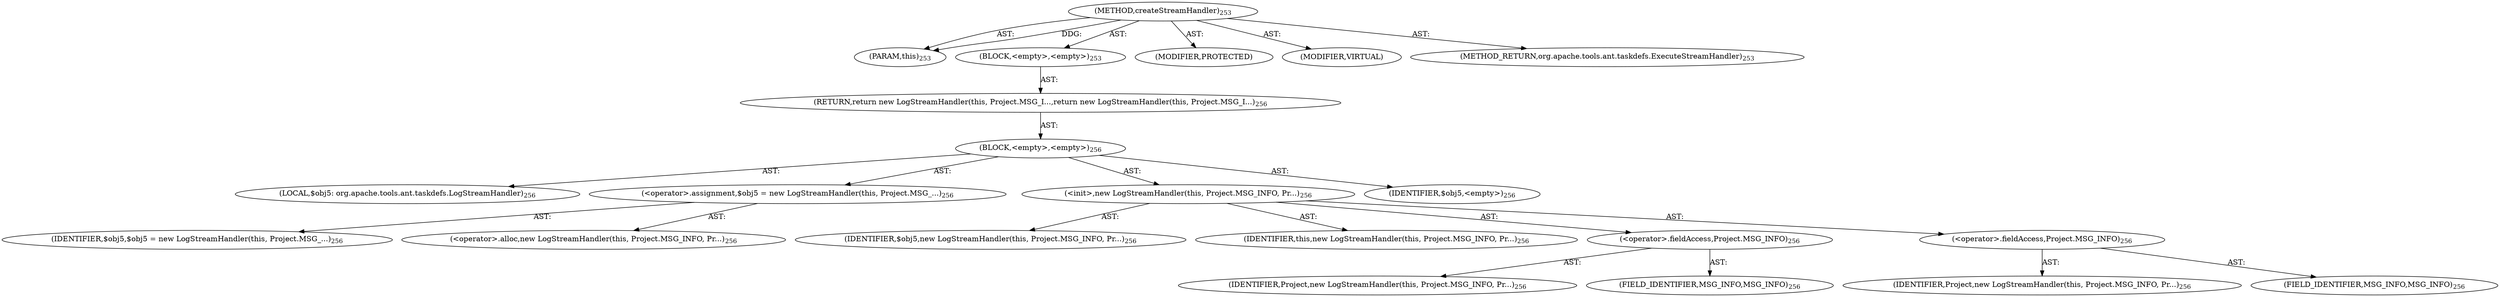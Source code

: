 digraph "createStreamHandler" {  
"111669149706" [label = <(METHOD,createStreamHandler)<SUB>253</SUB>> ]
"115964116998" [label = <(PARAM,this)<SUB>253</SUB>> ]
"25769803809" [label = <(BLOCK,&lt;empty&gt;,&lt;empty&gt;)<SUB>253</SUB>> ]
"146028888066" [label = <(RETURN,return new LogStreamHandler(this, Project.MSG_I...,return new LogStreamHandler(this, Project.MSG_I...)<SUB>256</SUB>> ]
"25769803810" [label = <(BLOCK,&lt;empty&gt;,&lt;empty&gt;)<SUB>256</SUB>> ]
"94489280520" [label = <(LOCAL,$obj5: org.apache.tools.ant.taskdefs.LogStreamHandler)<SUB>256</SUB>> ]
"30064771165" [label = <(&lt;operator&gt;.assignment,$obj5 = new LogStreamHandler(this, Project.MSG_...)<SUB>256</SUB>> ]
"68719476805" [label = <(IDENTIFIER,$obj5,$obj5 = new LogStreamHandler(this, Project.MSG_...)<SUB>256</SUB>> ]
"30064771166" [label = <(&lt;operator&gt;.alloc,new LogStreamHandler(this, Project.MSG_INFO, Pr...)<SUB>256</SUB>> ]
"30064771167" [label = <(&lt;init&gt;,new LogStreamHandler(this, Project.MSG_INFO, Pr...)<SUB>256</SUB>> ]
"68719476806" [label = <(IDENTIFIER,$obj5,new LogStreamHandler(this, Project.MSG_INFO, Pr...)<SUB>256</SUB>> ]
"68719476742" [label = <(IDENTIFIER,this,new LogStreamHandler(this, Project.MSG_INFO, Pr...)<SUB>256</SUB>> ]
"30064771168" [label = <(&lt;operator&gt;.fieldAccess,Project.MSG_INFO)<SUB>256</SUB>> ]
"68719476807" [label = <(IDENTIFIER,Project,new LogStreamHandler(this, Project.MSG_INFO, Pr...)<SUB>256</SUB>> ]
"55834574868" [label = <(FIELD_IDENTIFIER,MSG_INFO,MSG_INFO)<SUB>256</SUB>> ]
"30064771169" [label = <(&lt;operator&gt;.fieldAccess,Project.MSG_INFO)<SUB>256</SUB>> ]
"68719476808" [label = <(IDENTIFIER,Project,new LogStreamHandler(this, Project.MSG_INFO, Pr...)<SUB>256</SUB>> ]
"55834574869" [label = <(FIELD_IDENTIFIER,MSG_INFO,MSG_INFO)<SUB>256</SUB>> ]
"68719476809" [label = <(IDENTIFIER,$obj5,&lt;empty&gt;)<SUB>256</SUB>> ]
"133143986201" [label = <(MODIFIER,PROTECTED)> ]
"133143986202" [label = <(MODIFIER,VIRTUAL)> ]
"128849018890" [label = <(METHOD_RETURN,org.apache.tools.ant.taskdefs.ExecuteStreamHandler)<SUB>253</SUB>> ]
  "111669149706" -> "115964116998"  [ label = "AST: "] 
  "111669149706" -> "25769803809"  [ label = "AST: "] 
  "111669149706" -> "133143986201"  [ label = "AST: "] 
  "111669149706" -> "133143986202"  [ label = "AST: "] 
  "111669149706" -> "128849018890"  [ label = "AST: "] 
  "25769803809" -> "146028888066"  [ label = "AST: "] 
  "146028888066" -> "25769803810"  [ label = "AST: "] 
  "25769803810" -> "94489280520"  [ label = "AST: "] 
  "25769803810" -> "30064771165"  [ label = "AST: "] 
  "25769803810" -> "30064771167"  [ label = "AST: "] 
  "25769803810" -> "68719476809"  [ label = "AST: "] 
  "30064771165" -> "68719476805"  [ label = "AST: "] 
  "30064771165" -> "30064771166"  [ label = "AST: "] 
  "30064771167" -> "68719476806"  [ label = "AST: "] 
  "30064771167" -> "68719476742"  [ label = "AST: "] 
  "30064771167" -> "30064771168"  [ label = "AST: "] 
  "30064771167" -> "30064771169"  [ label = "AST: "] 
  "30064771168" -> "68719476807"  [ label = "AST: "] 
  "30064771168" -> "55834574868"  [ label = "AST: "] 
  "30064771169" -> "68719476808"  [ label = "AST: "] 
  "30064771169" -> "55834574869"  [ label = "AST: "] 
  "111669149706" -> "115964116998"  [ label = "DDG: "] 
}
